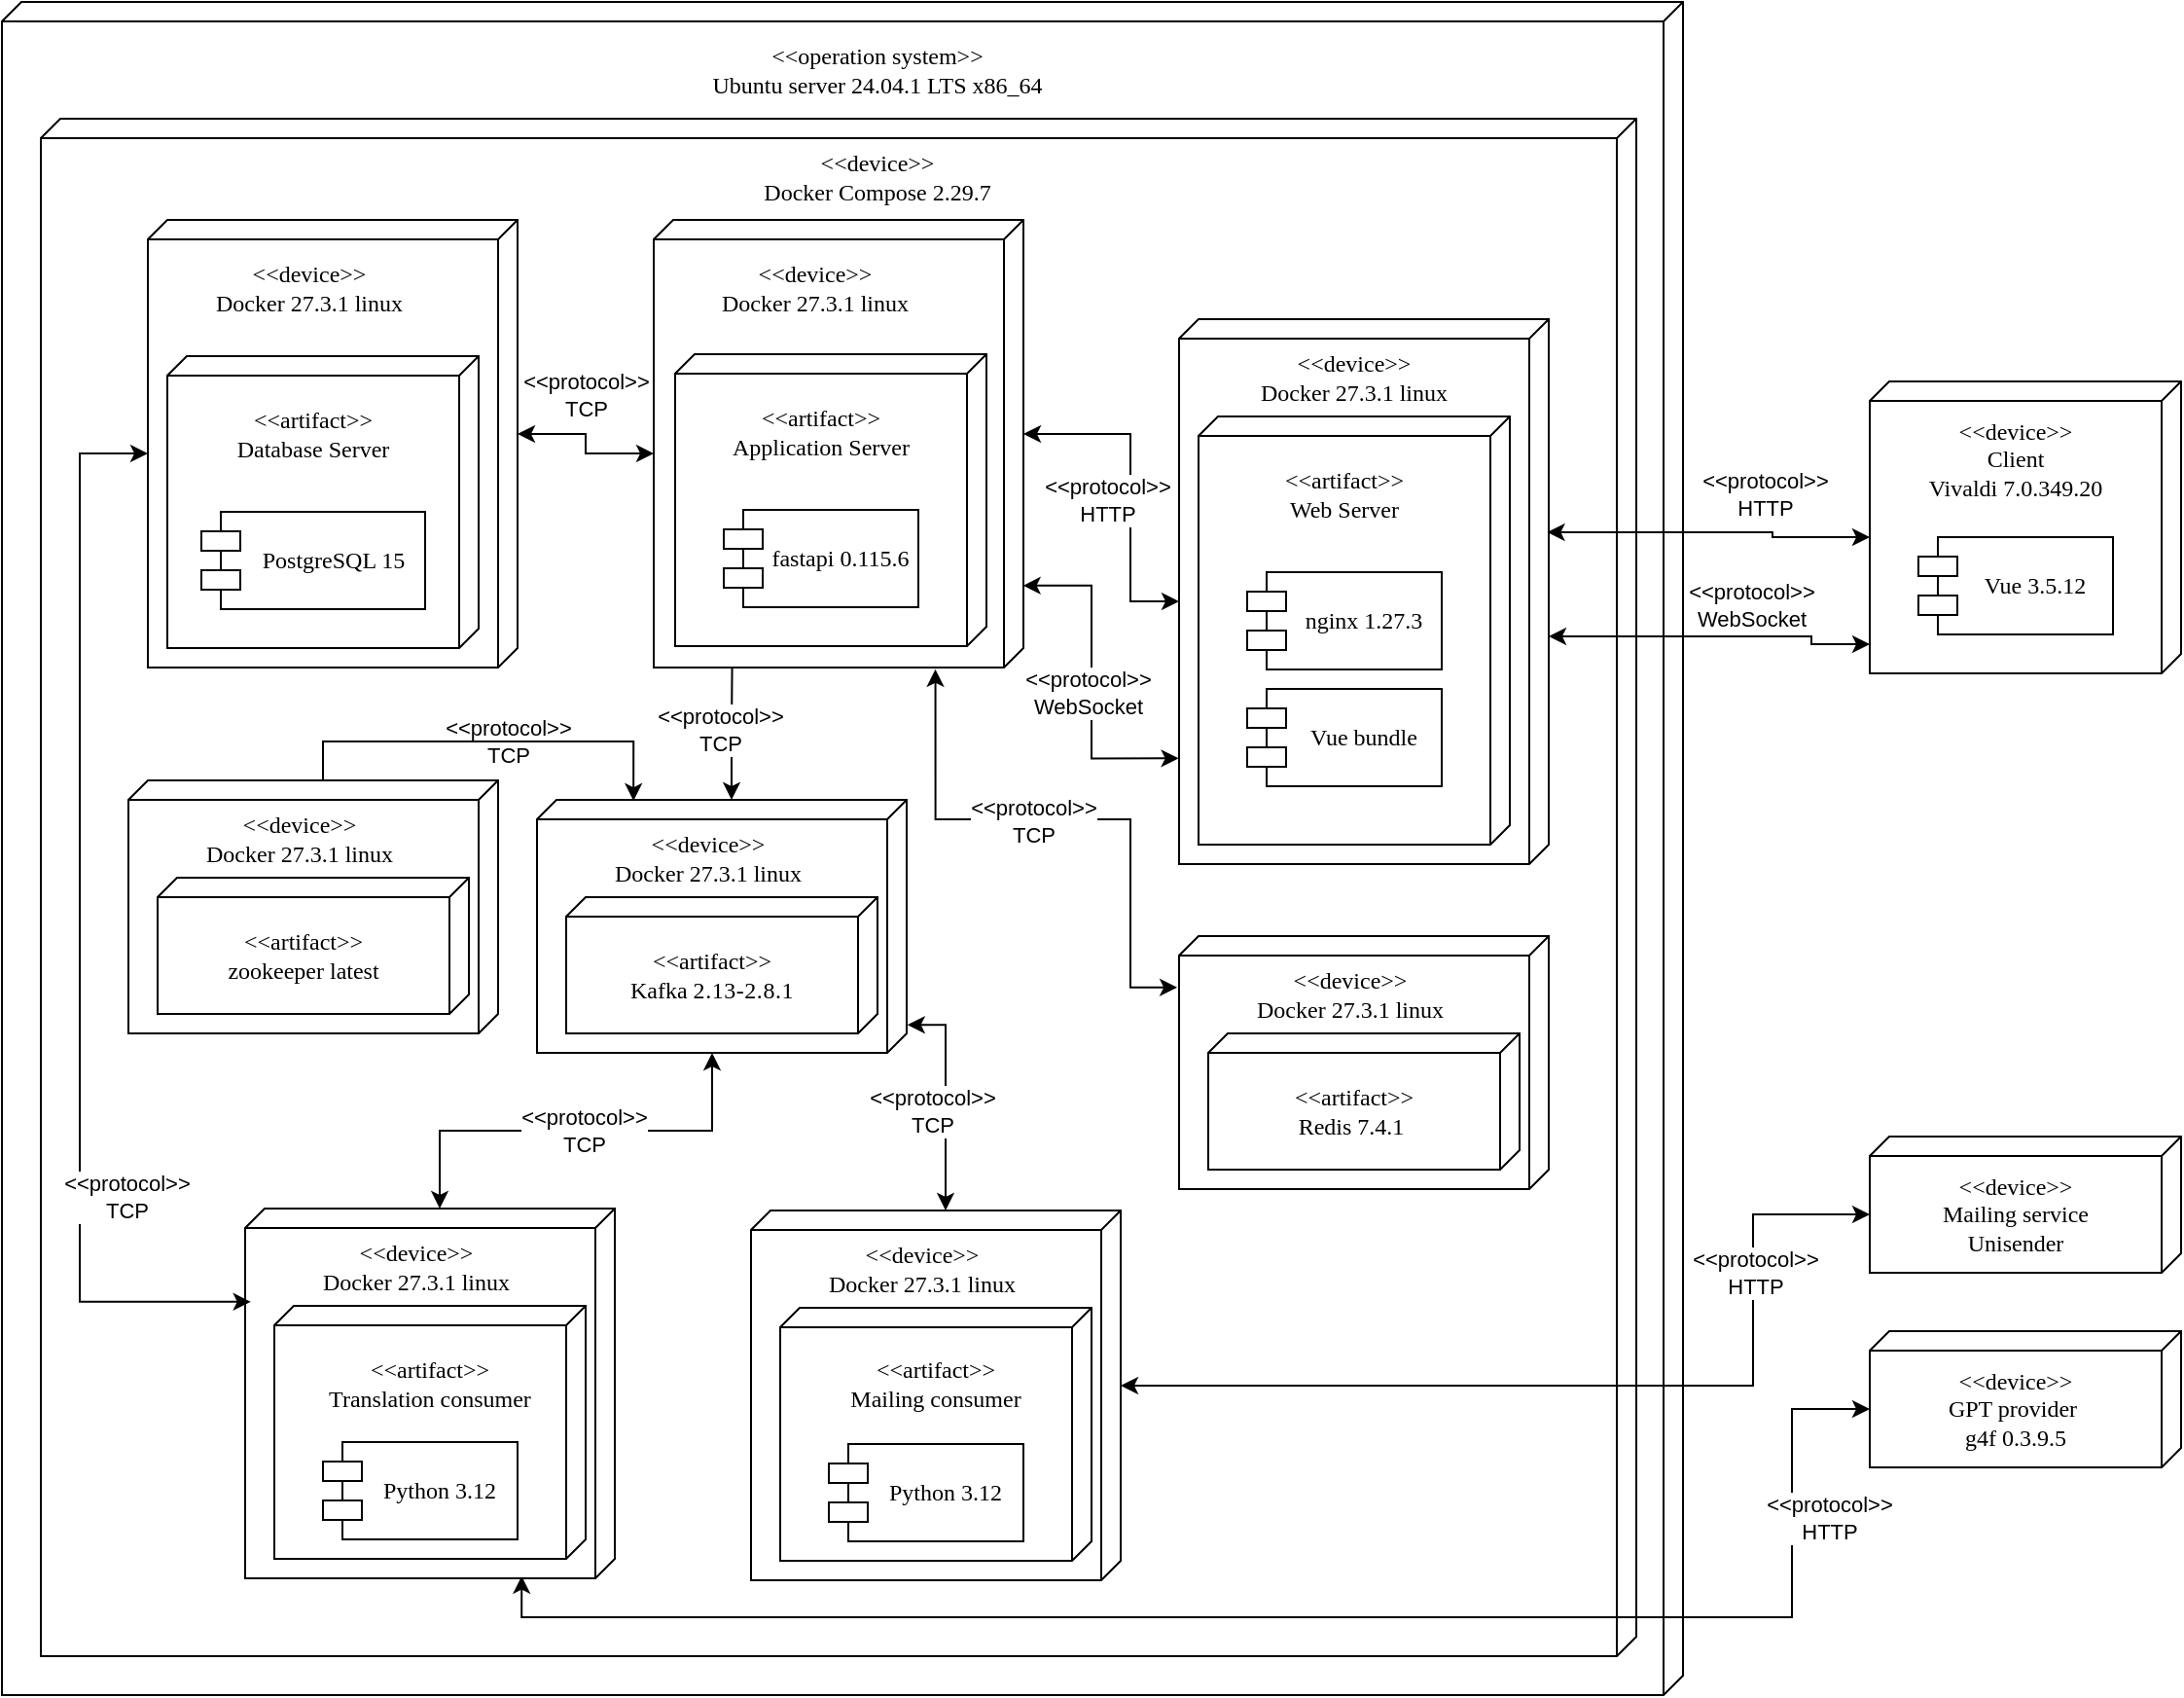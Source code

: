 <mxfile version="25.0.3">
  <diagram name="Page-1" id="ECUC66QCHJgBqxlixaPf">
    <mxGraphModel dx="2179" dy="841" grid="1" gridSize="10" guides="1" tooltips="1" connect="1" arrows="1" fold="1" page="1" pageScale="1" pageWidth="850" pageHeight="1100" math="0" shadow="0">
      <root>
        <mxCell id="0" />
        <mxCell id="1" parent="0" />
        <mxCell id="TpZDVDv9xe1A2jSQaFGP-43" value="" style="verticalAlign=top;align=left;spacingTop=8;spacingLeft=2;spacingRight=12;shape=cube;size=10;direction=south;fontStyle=4;html=1;whiteSpace=wrap;fontFamily=Times New Roman;" parent="1" vertex="1">
          <mxGeometry x="-60" y="360" width="864" height="870" as="geometry" />
        </mxCell>
        <mxCell id="VxAmGhYTxK7InE3hvXu2-1" value="" style="verticalAlign=top;align=left;spacingTop=8;spacingLeft=2;spacingRight=12;shape=cube;size=10;direction=south;fontStyle=4;html=1;whiteSpace=wrap;fontFamily=Times New Roman;" parent="1" vertex="1">
          <mxGeometry x="-40" y="420" width="820" height="790" as="geometry" />
        </mxCell>
        <mxCell id="FNfErf56BURAxAOAnGEf-10" value="" style="verticalAlign=top;align=left;spacingTop=8;spacingLeft=2;spacingRight=12;shape=cube;size=10;direction=south;fontStyle=4;html=1;whiteSpace=wrap;fontFamily=Times New Roman;" parent="1" vertex="1">
          <mxGeometry x="545" y="523" width="190" height="280" as="geometry" />
        </mxCell>
        <mxCell id="FNfErf56BURAxAOAnGEf-9" value="" style="verticalAlign=top;align=left;spacingTop=8;spacingLeft=2;spacingRight=12;shape=cube;size=10;direction=south;fontStyle=4;html=1;whiteSpace=wrap;fontFamily=Times New Roman;" parent="1" vertex="1">
          <mxGeometry x="275" y="472" width="190" height="230" as="geometry" />
        </mxCell>
        <mxCell id="FNfErf56BURAxAOAnGEf-6" value="" style="verticalAlign=top;align=left;spacingTop=8;spacingLeft=2;spacingRight=12;shape=cube;size=10;direction=south;fontStyle=4;html=1;whiteSpace=wrap;fontFamily=Times New Roman;" parent="1" vertex="1">
          <mxGeometry x="215" y="770" width="190" height="130" as="geometry" />
        </mxCell>
        <mxCell id="FNfErf56BURAxAOAnGEf-5" value="" style="verticalAlign=top;align=left;spacingTop=8;spacingLeft=2;spacingRight=12;shape=cube;size=10;direction=south;fontStyle=4;html=1;whiteSpace=wrap;fontFamily=Times New Roman;" parent="1" vertex="1">
          <mxGeometry x="15" y="472" width="190" height="230" as="geometry" />
        </mxCell>
        <mxCell id="TpZDVDv9xe1A2jSQaFGP-22" value="" style="verticalAlign=top;align=left;spacingTop=8;spacingLeft=2;spacingRight=12;shape=cube;size=10;direction=south;fontStyle=4;html=1;whiteSpace=wrap;fontFamily=Times New Roman;" parent="1" vertex="1">
          <mxGeometry x="900" y="555" width="160" height="150" as="geometry" />
        </mxCell>
        <mxCell id="TpZDVDv9xe1A2jSQaFGP-23" value="Vue 3.5.12" style="shape=module;align=left;spacingLeft=20;align=center;verticalAlign=top;whiteSpace=wrap;html=1;fontFamily=Times New Roman;spacingTop=11;" parent="1" vertex="1">
          <mxGeometry x="925" y="635" width="100" height="50" as="geometry" />
        </mxCell>
        <mxCell id="TpZDVDv9xe1A2jSQaFGP-24" value="&amp;lt;&amp;lt;device&amp;gt;&amp;gt;&lt;div&gt;Client Vivaldi&amp;nbsp;7.0.349.20&lt;/div&gt;" style="text;html=1;align=center;verticalAlign=middle;whiteSpace=wrap;rounded=0;fontFamily=Times New Roman;" parent="1" vertex="1">
          <mxGeometry x="915" y="575" width="120" height="40" as="geometry" />
        </mxCell>
        <mxCell id="TpZDVDv9xe1A2jSQaFGP-25" value="" style="verticalAlign=top;align=left;spacingTop=8;spacingLeft=2;spacingRight=12;shape=cube;size=10;direction=south;fontStyle=4;html=1;whiteSpace=wrap;fontFamily=Times New Roman;" parent="1" vertex="1">
          <mxGeometry x="25" y="542" width="160" height="150" as="geometry" />
        </mxCell>
        <mxCell id="TpZDVDv9xe1A2jSQaFGP-26" value="PostgreSQL 15" style="shape=module;align=left;spacingLeft=20;align=center;verticalAlign=top;whiteSpace=wrap;html=1;fontFamily=Times New Roman;spacingTop=11;" parent="1" vertex="1">
          <mxGeometry x="42.5" y="622" width="115" height="50" as="geometry" />
        </mxCell>
        <mxCell id="TpZDVDv9xe1A2jSQaFGP-27" value="&amp;lt;&amp;lt;artifact&amp;gt;&amp;gt;&lt;div&gt;Database Server&lt;/div&gt;" style="text;html=1;align=center;verticalAlign=middle;whiteSpace=wrap;rounded=0;fontFamily=Times New Roman;" parent="1" vertex="1">
          <mxGeometry x="40" y="562" width="120" height="40" as="geometry" />
        </mxCell>
        <mxCell id="TpZDVDv9xe1A2jSQaFGP-28" value="" style="verticalAlign=top;align=left;spacingTop=8;spacingLeft=2;spacingRight=12;shape=cube;size=10;direction=south;fontStyle=4;html=1;whiteSpace=wrap;fontFamily=Times New Roman;" parent="1" vertex="1">
          <mxGeometry x="555" y="573" width="160" height="220" as="geometry" />
        </mxCell>
        <mxCell id="TpZDVDv9xe1A2jSQaFGP-29" value="nginx 1.27.3" style="shape=module;align=left;spacingLeft=20;align=center;verticalAlign=top;whiteSpace=wrap;html=1;fontFamily=Times New Roman;spacingTop=11;" parent="1" vertex="1">
          <mxGeometry x="580" y="653" width="100" height="50" as="geometry" />
        </mxCell>
        <mxCell id="TpZDVDv9xe1A2jSQaFGP-30" value="&amp;lt;&amp;lt;artifact&amp;gt;&amp;gt;&lt;div&gt;Web Server&lt;/div&gt;" style="text;html=1;align=center;verticalAlign=middle;whiteSpace=wrap;rounded=0;fontFamily=Times New Roman;" parent="1" vertex="1">
          <mxGeometry x="570" y="593" width="120" height="40" as="geometry" />
        </mxCell>
        <mxCell id="TpZDVDv9xe1A2jSQaFGP-34" value="" style="verticalAlign=top;align=left;spacingTop=8;spacingLeft=2;spacingRight=12;shape=cube;size=10;direction=south;fontStyle=4;html=1;whiteSpace=wrap;fontFamily=Times New Roman;" parent="1" vertex="1">
          <mxGeometry x="286" y="541" width="160" height="150" as="geometry" />
        </mxCell>
        <mxCell id="TpZDVDv9xe1A2jSQaFGP-35" value="fastapi 0.115.6" style="shape=module;align=left;spacingLeft=20;align=center;verticalAlign=top;whiteSpace=wrap;html=1;fontFamily=Times New Roman;spacingTop=11;" parent="1" vertex="1">
          <mxGeometry x="311" y="621" width="100" height="50" as="geometry" />
        </mxCell>
        <mxCell id="TpZDVDv9xe1A2jSQaFGP-36" value="&amp;lt;&amp;lt;artifact&amp;gt;&amp;gt;&lt;div&gt;Application Server&lt;/div&gt;" style="text;html=1;align=center;verticalAlign=middle;whiteSpace=wrap;rounded=0;fontFamily=Times New Roman;" parent="1" vertex="1">
          <mxGeometry x="301" y="561" width="120" height="40" as="geometry" />
        </mxCell>
        <mxCell id="TpZDVDv9xe1A2jSQaFGP-40" value="" style="verticalAlign=top;align=left;spacingTop=8;spacingLeft=2;spacingRight=12;shape=cube;size=10;direction=south;fontStyle=4;html=1;whiteSpace=wrap;fontFamily=Times New Roman;" parent="1" vertex="1">
          <mxGeometry x="900" y="1043" width="160" height="70" as="geometry" />
        </mxCell>
        <mxCell id="TpZDVDv9xe1A2jSQaFGP-42" value="&amp;lt;&amp;lt;device&amp;gt;&amp;gt;&lt;div&gt;GPT provider&amp;nbsp;&lt;/div&gt;&lt;div&gt;g4f 0.3.9.5&lt;/div&gt;" style="text;html=1;align=center;verticalAlign=middle;whiteSpace=wrap;rounded=0;fontFamily=Times New Roman;" parent="1" vertex="1">
          <mxGeometry x="915" y="1063" width="120" height="40" as="geometry" />
        </mxCell>
        <mxCell id="TpZDVDv9xe1A2jSQaFGP-44" value="&amp;lt;&amp;lt;device&amp;gt;&amp;gt;&lt;div&gt;Docker 27.3.1&lt;span style=&quot;background-color: initial;&quot;&gt;&amp;nbsp;&lt;/span&gt;&lt;span style=&quot;background-color: initial;&quot;&gt;linux&lt;/span&gt;&lt;/div&gt;" style="text;html=1;align=center;verticalAlign=middle;whiteSpace=wrap;rounded=0;fontFamily=Times New Roman;" parent="1" vertex="1">
          <mxGeometry x="37.5" y="487" width="120" height="40" as="geometry" />
        </mxCell>
        <mxCell id="TpZDVDv9xe1A2jSQaFGP-46" value="" style="verticalAlign=top;align=left;spacingTop=8;spacingLeft=2;spacingRight=12;shape=cube;size=10;direction=south;fontStyle=4;html=1;whiteSpace=wrap;fontFamily=Times New Roman;" parent="1" vertex="1">
          <mxGeometry x="230" y="820" width="160" height="70" as="geometry" />
        </mxCell>
        <mxCell id="TpZDVDv9xe1A2jSQaFGP-45" value="&lt;font style=&quot;font-size: 12px;&quot; face=&quot;Times New Roman&quot;&gt;&amp;lt;&amp;lt;artifact&amp;gt;&amp;gt;&lt;/font&gt;&lt;div&gt;&lt;font style=&quot;font-size: 12px;&quot; face=&quot;TATKIw89jByi1dCgMb_N&quot;&gt;Kafka&amp;nbsp;&lt;span style=&quot;letter-spacing: 0.273px; text-align: start; white-space-collapse: break-spaces;&quot;&gt;2.13-2.8.1&lt;/span&gt;&lt;/font&gt;&lt;/div&gt;" style="text;html=1;align=center;verticalAlign=middle;whiteSpace=wrap;rounded=0;fontFamily=Times New Roman;" parent="1" vertex="1">
          <mxGeometry x="245" y="840" width="120" height="40" as="geometry" />
        </mxCell>
        <mxCell id="TpZDVDv9xe1A2jSQaFGP-50" style="edgeStyle=orthogonalEdgeStyle;rounded=0;orthogonalLoop=1;jettySize=auto;html=1;exitX=0;exitY=0;exitDx=145;exitDy=190;exitPerimeter=0;entryX=0;entryY=0;entryDx=110;entryDy=0;entryPerimeter=0;startArrow=classic;startFill=1;" parent="1" source="FNfErf56BURAxAOAnGEf-10" target="FNfErf56BURAxAOAnGEf-9" edge="1">
          <mxGeometry relative="1" as="geometry">
            <Array as="points">
              <mxPoint x="520" y="668" />
              <mxPoint x="520" y="582" />
            </Array>
          </mxGeometry>
        </mxCell>
        <mxCell id="FNfErf56BURAxAOAnGEf-16" value="&lt;div style=&quot;forced-color-adjust: none; color: rgb(0, 0, 0); font-family: Helvetica; font-size: 11px; font-style: normal; font-variant-ligatures: normal; font-variant-caps: normal; font-weight: 400; letter-spacing: normal; orphans: 2; text-align: center; text-indent: 0px; text-transform: none; widows: 2; word-spacing: 0px; -webkit-text-stroke-width: 0px; white-space: nowrap; text-decoration-thickness: initial; text-decoration-style: initial; text-decoration-color: initial;&quot;&gt;&amp;lt;&amp;lt;protocol&amp;gt;&amp;gt;&lt;/div&gt;HTTP" style="edgeLabel;html=1;align=center;verticalAlign=middle;resizable=0;points=[];" parent="TpZDVDv9xe1A2jSQaFGP-50" vertex="1" connectable="0">
          <mxGeometry x="-0.356" y="2" relative="1" as="geometry">
            <mxPoint x="-10" y="-24" as="offset" />
          </mxGeometry>
        </mxCell>
        <mxCell id="TpZDVDv9xe1A2jSQaFGP-53" style="edgeStyle=orthogonalEdgeStyle;rounded=0;orthogonalLoop=1;jettySize=auto;html=1;exitX=0;exitY=0;exitDx=110;exitDy=0;exitPerimeter=0;entryX=0;entryY=0;entryDx=120;entryDy=190;entryPerimeter=0;startArrow=classic;startFill=1;" parent="1" source="FNfErf56BURAxAOAnGEf-5" target="FNfErf56BURAxAOAnGEf-9" edge="1">
          <mxGeometry relative="1" as="geometry">
            <mxPoint x="250" y="670" as="sourcePoint" />
            <mxPoint x="340" y="680" as="targetPoint" />
          </mxGeometry>
        </mxCell>
        <mxCell id="FNfErf56BURAxAOAnGEf-13" value="&lt;div style=&quot;forced-color-adjust: none; color: rgb(0, 0, 0); font-family: Helvetica; font-size: 11px; font-style: normal; font-variant-ligatures: normal; font-variant-caps: normal; font-weight: 400; letter-spacing: normal; orphans: 2; text-align: center; text-indent: 0px; text-transform: none; widows: 2; word-spacing: 0px; -webkit-text-stroke-width: 0px; white-space: nowrap; text-decoration-thickness: initial; text-decoration-style: initial; text-decoration-color: initial;&quot;&gt;&amp;lt;&amp;lt;protocol&amp;gt;&amp;gt;&lt;/div&gt;&lt;span style=&quot;color: rgb(0, 0, 0); font-family: Helvetica; font-size: 11px; font-style: normal; font-variant-ligatures: normal; font-variant-caps: normal; font-weight: 400; letter-spacing: normal; orphans: 2; text-align: center; text-indent: 0px; text-transform: none; widows: 2; word-spacing: 0px; -webkit-text-stroke-width: 0px; white-space: nowrap; background-color: rgb(255, 255, 255); text-decoration-thickness: initial; text-decoration-style: initial; text-decoration-color: initial; display: inline !important; float: none;&quot;&gt;TCP&lt;/span&gt;" style="edgeLabel;html=1;align=center;verticalAlign=middle;resizable=0;points=[];" parent="TpZDVDv9xe1A2jSQaFGP-53" vertex="1" connectable="0">
          <mxGeometry x="-0.431" y="-1" relative="1" as="geometry">
            <mxPoint x="12" y="-21" as="offset" />
          </mxGeometry>
        </mxCell>
        <mxCell id="TpZDVDv9xe1A2jSQaFGP-54" style="edgeStyle=orthogonalEdgeStyle;rounded=0;orthogonalLoop=1;jettySize=auto;html=1;exitX=0;exitY=0;exitDx=0;exitDy=90;exitPerimeter=0;entryX=0.999;entryY=0.788;entryDx=0;entryDy=0;entryPerimeter=0;startArrow=classic;startFill=1;endArrow=none;endFill=0;" parent="1" source="FNfErf56BURAxAOAnGEf-6" target="FNfErf56BURAxAOAnGEf-9" edge="1">
          <mxGeometry relative="1" as="geometry">
            <mxPoint x="250" y="697" as="sourcePoint" />
            <mxPoint x="340" y="850" as="targetPoint" />
          </mxGeometry>
        </mxCell>
        <mxCell id="FNfErf56BURAxAOAnGEf-15" value="&lt;div&gt;&amp;lt;&amp;lt;protocol&amp;gt;&amp;gt;&lt;/div&gt;TCP" style="edgeLabel;html=1;align=center;verticalAlign=middle;resizable=0;points=[];" parent="TpZDVDv9xe1A2jSQaFGP-54" vertex="1" connectable="0">
          <mxGeometry x="-0.271" relative="1" as="geometry">
            <mxPoint x="-6" y="-11" as="offset" />
          </mxGeometry>
        </mxCell>
        <mxCell id="WDWPhVJrd4Aga95LFjPw-6" value="&lt;div&gt;&amp;lt;&amp;lt;protocol&amp;gt;&amp;gt;&lt;/div&gt;TCP" style="edgeLabel;html=1;align=center;verticalAlign=middle;resizable=0;points=[];" parent="TpZDVDv9xe1A2jSQaFGP-54" vertex="1" connectable="0">
          <mxGeometry x="-0.271" relative="1" as="geometry">
            <mxPoint x="-115" y="-5" as="offset" />
          </mxGeometry>
        </mxCell>
        <mxCell id="TpZDVDv9xe1A2jSQaFGP-55" style="edgeStyle=orthogonalEdgeStyle;rounded=0;orthogonalLoop=1;jettySize=auto;html=1;entryX=0;entryY=0;entryDx=80;entryDy=160;entryPerimeter=0;startArrow=classic;startFill=1;exitX=0.391;exitY=0.004;exitDx=0;exitDy=0;exitPerimeter=0;" parent="1" target="TpZDVDv9xe1A2jSQaFGP-22" edge="1" source="FNfErf56BURAxAOAnGEf-10">
          <mxGeometry relative="1" as="geometry">
            <mxPoint x="804" y="531" as="sourcePoint" />
            <mxPoint x="550" y="500" as="targetPoint" />
            <Array as="points">
              <mxPoint x="850" y="633" />
              <mxPoint x="850" y="635" />
            </Array>
          </mxGeometry>
        </mxCell>
        <mxCell id="FNfErf56BURAxAOAnGEf-17" value="&lt;div&gt;&amp;lt;&amp;lt;protocol&amp;gt;&amp;gt;&lt;/div&gt;HTTP" style="edgeLabel;html=1;align=center;verticalAlign=middle;resizable=0;points=[];" parent="TpZDVDv9xe1A2jSQaFGP-55" vertex="1" connectable="0">
          <mxGeometry x="-0.363" relative="1" as="geometry">
            <mxPoint x="58" y="-20" as="offset" />
          </mxGeometry>
        </mxCell>
        <mxCell id="TpZDVDv9xe1A2jSQaFGP-56" style="edgeStyle=orthogonalEdgeStyle;rounded=0;orthogonalLoop=1;jettySize=auto;html=1;entryX=0;entryY=0;entryDx=40;entryDy=160;entryPerimeter=0;startArrow=classic;startFill=1;exitX=0.994;exitY=0.252;exitDx=0;exitDy=0;exitPerimeter=0;" parent="1" source="H7oTdZF6Ppm3hJ-fpBE6-1" target="TpZDVDv9xe1A2jSQaFGP-40" edge="1">
          <mxGeometry relative="1" as="geometry">
            <mxPoint x="804.864" y="1083.64" as="sourcePoint" />
            <mxPoint x="860" y="965" as="targetPoint" />
            <Array as="points">
              <mxPoint x="207" y="1190" />
              <mxPoint x="860" y="1190" />
              <mxPoint x="860" y="1083" />
            </Array>
          </mxGeometry>
        </mxCell>
        <mxCell id="FNfErf56BURAxAOAnGEf-18" value="&lt;div&gt;&amp;lt;&amp;lt;protocol&amp;gt;&amp;gt;&lt;/div&gt;HTTP" style="edgeLabel;html=1;align=center;verticalAlign=middle;resizable=0;points=[];" parent="TpZDVDv9xe1A2jSQaFGP-56" vertex="1" connectable="0">
          <mxGeometry x="-0.327" relative="1" as="geometry">
            <mxPoint x="416" y="-51" as="offset" />
          </mxGeometry>
        </mxCell>
        <mxCell id="FNfErf56BURAxAOAnGEf-1" value="" style="verticalAlign=top;align=left;spacingTop=8;spacingLeft=2;spacingRight=12;shape=cube;size=10;direction=south;fontStyle=4;html=1;whiteSpace=wrap;fontFamily=Times New Roman;" parent="1" vertex="1">
          <mxGeometry x="900" y="943" width="160" height="70" as="geometry" />
        </mxCell>
        <mxCell id="FNfErf56BURAxAOAnGEf-2" value="&amp;lt;&amp;lt;device&amp;gt;&amp;gt;&lt;div&gt;Mailing service&lt;/div&gt;&lt;div&gt;Unisender&lt;/div&gt;" style="text;html=1;align=center;verticalAlign=middle;whiteSpace=wrap;rounded=0;fontFamily=Times New Roman;" parent="1" vertex="1">
          <mxGeometry x="915" y="963" width="120" height="40" as="geometry" />
        </mxCell>
        <mxCell id="FNfErf56BURAxAOAnGEf-3" style="edgeStyle=orthogonalEdgeStyle;rounded=0;orthogonalLoop=1;jettySize=auto;html=1;exitX=0;exitY=0;exitDx=90;exitDy=0;exitPerimeter=0;entryX=0;entryY=0;entryDx=40;entryDy=160;entryPerimeter=0;startArrow=classic;startFill=1;" parent="1" source="H7oTdZF6Ppm3hJ-fpBE6-6" target="FNfErf56BURAxAOAnGEf-1" edge="1">
          <mxGeometry relative="1" as="geometry">
            <mxPoint x="804.0" y="983.29" as="sourcePoint" />
            <mxPoint x="860" y="880" as="targetPoint" />
            <Array as="points">
              <mxPoint x="840" y="1071" />
              <mxPoint x="840" y="983" />
            </Array>
          </mxGeometry>
        </mxCell>
        <mxCell id="FNfErf56BURAxAOAnGEf-19" value="&lt;div style=&quot;forced-color-adjust: none; color: rgb(0, 0, 0); font-family: Helvetica; font-size: 11px; font-style: normal; font-variant-ligatures: normal; font-variant-caps: normal; font-weight: 400; letter-spacing: normal; orphans: 2; text-align: center; text-indent: 0px; text-transform: none; widows: 2; word-spacing: 0px; -webkit-text-stroke-width: 0px; white-space: nowrap; text-decoration-thickness: initial; text-decoration-style: initial; text-decoration-color: initial;&quot;&gt;&amp;lt;&amp;lt;protocol&amp;gt;&amp;gt;&lt;/div&gt;HTTP" style="edgeLabel;html=1;align=center;verticalAlign=middle;resizable=0;points=[];" parent="FNfErf56BURAxAOAnGEf-3" vertex="1" connectable="0">
          <mxGeometry x="-0.373" relative="1" as="geometry">
            <mxPoint x="177" y="-58" as="offset" />
          </mxGeometry>
        </mxCell>
        <mxCell id="FNfErf56BURAxAOAnGEf-4" value="Vue bundle" style="shape=module;align=left;spacingLeft=20;align=center;verticalAlign=top;whiteSpace=wrap;html=1;fontFamily=Times New Roman;spacingTop=11;" parent="1" vertex="1">
          <mxGeometry x="580" y="713" width="100" height="50" as="geometry" />
        </mxCell>
        <mxCell id="FNfErf56BURAxAOAnGEf-7" value="&amp;lt;&amp;lt;device&amp;gt;&amp;gt;&lt;div&gt;Docker 27.3.1&lt;span style=&quot;background-color: initial;&quot;&gt;&amp;nbsp;&lt;/span&gt;&lt;span style=&quot;background-color: initial;&quot;&gt;linux&lt;/span&gt;&lt;/div&gt;" style="text;html=1;align=center;verticalAlign=middle;whiteSpace=wrap;rounded=0;fontFamily=Times New Roman;" parent="1" vertex="1">
          <mxGeometry x="242.5" y="780" width="120" height="40" as="geometry" />
        </mxCell>
        <mxCell id="FNfErf56BURAxAOAnGEf-8" value="&amp;lt;&amp;lt;device&amp;gt;&amp;gt;&lt;div&gt;Docker 27.3.1 linux&lt;/div&gt;" style="text;html=1;align=center;verticalAlign=middle;whiteSpace=wrap;rounded=0;fontFamily=Times New Roman;" parent="1" vertex="1">
          <mxGeometry x="297.5" y="487" width="120" height="40" as="geometry" />
        </mxCell>
        <mxCell id="FNfErf56BURAxAOAnGEf-11" value="&amp;lt;&amp;lt;device&amp;gt;&amp;gt;&lt;div&gt;Docker 27.3.1&lt;span style=&quot;background-color: initial;&quot;&gt;&amp;nbsp;&lt;/span&gt;&lt;span style=&quot;background-color: initial;&quot;&gt;linux&lt;/span&gt;&lt;/div&gt;" style="text;html=1;align=center;verticalAlign=middle;whiteSpace=wrap;rounded=0;fontFamily=Times New Roman;" parent="1" vertex="1">
          <mxGeometry x="575" y="533" width="120" height="40" as="geometry" />
        </mxCell>
        <mxCell id="FNfErf56BURAxAOAnGEf-12" value="&lt;div&gt;&lt;span style=&quot;background-color: initial;&quot;&gt;&amp;lt;&amp;lt;operation system&amp;gt;&amp;gt;&lt;/span&gt;&lt;/div&gt;&lt;div&gt;Ubuntu server 24.04.1 LTS x86_64&lt;/div&gt;" style="text;html=1;align=center;verticalAlign=middle;whiteSpace=wrap;rounded=0;fontFamily=Times New Roman;" parent="1" vertex="1">
          <mxGeometry x="270" y="375" width="240" height="40" as="geometry" />
        </mxCell>
        <mxCell id="H7oTdZF6Ppm3hJ-fpBE6-1" value="" style="verticalAlign=top;align=left;spacingTop=8;spacingLeft=2;spacingRight=12;shape=cube;size=10;direction=south;fontStyle=4;html=1;whiteSpace=wrap;fontFamily=Times New Roman;" parent="1" vertex="1">
          <mxGeometry x="65" y="980" width="190" height="190" as="geometry" />
        </mxCell>
        <mxCell id="H7oTdZF6Ppm3hJ-fpBE6-2" value="&amp;lt;&amp;lt;device&amp;gt;&amp;gt;&lt;div&gt;Docker 27.3.1&lt;span style=&quot;background-color: initial;&quot;&gt;&amp;nbsp;&lt;/span&gt;&lt;span style=&quot;background-color: initial;&quot;&gt;linux&lt;/span&gt;&lt;/div&gt;" style="text;html=1;align=center;verticalAlign=middle;whiteSpace=wrap;rounded=0;fontFamily=Times New Roman;" parent="1" vertex="1">
          <mxGeometry x="92.5" y="990" width="120" height="40" as="geometry" />
        </mxCell>
        <mxCell id="H7oTdZF6Ppm3hJ-fpBE6-4" value="" style="verticalAlign=top;align=left;spacingTop=8;spacingLeft=2;spacingRight=12;shape=cube;size=10;direction=south;fontStyle=4;html=1;whiteSpace=wrap;fontFamily=Times New Roman;" parent="1" vertex="1">
          <mxGeometry x="80" y="1030" width="160" height="130" as="geometry" />
        </mxCell>
        <mxCell id="H7oTdZF6Ppm3hJ-fpBE6-5" value="Python 3.12" style="shape=module;align=left;spacingLeft=20;align=center;verticalAlign=top;whiteSpace=wrap;html=1;fontFamily=Times New Roman;spacingTop=11;" parent="1" vertex="1">
          <mxGeometry x="105" y="1100" width="100" height="50" as="geometry" />
        </mxCell>
        <mxCell id="H7oTdZF6Ppm3hJ-fpBE6-6" value="" style="verticalAlign=top;align=left;spacingTop=8;spacingLeft=2;spacingRight=12;shape=cube;size=10;direction=south;fontStyle=4;html=1;whiteSpace=wrap;fontFamily=Times New Roman;" parent="1" vertex="1">
          <mxGeometry x="325" y="981" width="190" height="190" as="geometry" />
        </mxCell>
        <mxCell id="H7oTdZF6Ppm3hJ-fpBE6-7" value="&amp;lt;&amp;lt;device&amp;gt;&amp;gt;&lt;div&gt;Docker 27.3.1&lt;span style=&quot;background-color: initial;&quot;&gt;&amp;nbsp;&lt;/span&gt;&lt;span style=&quot;background-color: initial;&quot;&gt;linux&lt;/span&gt;&lt;/div&gt;" style="text;html=1;align=center;verticalAlign=middle;whiteSpace=wrap;rounded=0;fontFamily=Times New Roman;" parent="1" vertex="1">
          <mxGeometry x="352.5" y="991" width="120" height="40" as="geometry" />
        </mxCell>
        <mxCell id="H7oTdZF6Ppm3hJ-fpBE6-9" value="" style="verticalAlign=top;align=left;spacingTop=8;spacingLeft=2;spacingRight=12;shape=cube;size=10;direction=south;fontStyle=4;html=1;whiteSpace=wrap;fontFamily=Times New Roman;" parent="1" vertex="1">
          <mxGeometry x="340" y="1031" width="160" height="130" as="geometry" />
        </mxCell>
        <mxCell id="H7oTdZF6Ppm3hJ-fpBE6-8" value="&lt;font style=&quot;font-size: 12px;&quot; face=&quot;Times New Roman&quot;&gt;&amp;lt;&amp;lt;&lt;/font&gt;artifact&lt;font style=&quot;font-size: 12px;&quot; face=&quot;Times New Roman&quot;&gt;&amp;gt;&amp;gt;&lt;/font&gt;&lt;div&gt;&lt;font face=&quot;TATKIw89jByi1dCgMb_N&quot;&gt;Mailing consumer&lt;/font&gt;&lt;/div&gt;" style="text;html=1;align=center;verticalAlign=middle;whiteSpace=wrap;rounded=0;fontFamily=Times New Roman;" parent="1" vertex="1">
          <mxGeometry x="360" y="1050" width="120" height="40" as="geometry" />
        </mxCell>
        <mxCell id="H7oTdZF6Ppm3hJ-fpBE6-10" value="Python 3.12" style="shape=module;align=left;spacingLeft=20;align=center;verticalAlign=top;whiteSpace=wrap;html=1;fontFamily=Times New Roman;spacingTop=11;" parent="1" vertex="1">
          <mxGeometry x="365" y="1101" width="100" height="50" as="geometry" />
        </mxCell>
        <mxCell id="H7oTdZF6Ppm3hJ-fpBE6-11" style="edgeStyle=orthogonalEdgeStyle;rounded=0;orthogonalLoop=1;jettySize=auto;html=1;exitX=0;exitY=0;exitDx=130;exitDy=100;exitPerimeter=0;entryX=0;entryY=0;entryDx=0;entryDy=90;entryPerimeter=0;startArrow=classic;startFill=1;" parent="1" source="FNfErf56BURAxAOAnGEf-6" target="H7oTdZF6Ppm3hJ-fpBE6-1" edge="1">
          <mxGeometry relative="1" as="geometry">
            <mxPoint x="265" y="780" as="sourcePoint" />
            <mxPoint x="405" y="712" as="targetPoint" />
          </mxGeometry>
        </mxCell>
        <mxCell id="H7oTdZF6Ppm3hJ-fpBE6-12" value="&lt;div&gt;&amp;lt;&amp;lt;protocol&amp;gt;&amp;gt;&lt;/div&gt;TCP" style="edgeLabel;html=1;align=center;verticalAlign=middle;resizable=0;points=[];" parent="H7oTdZF6Ppm3hJ-fpBE6-11" vertex="1" connectable="0">
          <mxGeometry x="-0.271" relative="1" as="geometry">
            <mxPoint x="-26" as="offset" />
          </mxGeometry>
        </mxCell>
        <mxCell id="H7oTdZF6Ppm3hJ-fpBE6-13" style="edgeStyle=orthogonalEdgeStyle;rounded=0;orthogonalLoop=1;jettySize=auto;html=1;exitX=0.889;exitY=-0.002;exitDx=0;exitDy=0;exitPerimeter=0;entryX=0;entryY=0;entryDx=0;entryDy=90;entryPerimeter=0;startArrow=classic;startFill=1;" parent="1" source="FNfErf56BURAxAOAnGEf-6" target="H7oTdZF6Ppm3hJ-fpBE6-6" edge="1">
          <mxGeometry relative="1" as="geometry">
            <mxPoint x="335" y="840" as="sourcePoint" />
            <mxPoint x="345" y="880" as="targetPoint" />
          </mxGeometry>
        </mxCell>
        <mxCell id="H7oTdZF6Ppm3hJ-fpBE6-14" value="&lt;div&gt;&amp;lt;&amp;lt;protocol&amp;gt;&amp;gt;&lt;/div&gt;TCP" style="edgeLabel;html=1;align=center;verticalAlign=middle;resizable=0;points=[];" parent="H7oTdZF6Ppm3hJ-fpBE6-13" vertex="1" connectable="0">
          <mxGeometry x="-0.271" relative="1" as="geometry">
            <mxPoint x="-7" y="22" as="offset" />
          </mxGeometry>
        </mxCell>
        <mxCell id="H7oTdZF6Ppm3hJ-fpBE6-17" style="edgeStyle=orthogonalEdgeStyle;rounded=0;orthogonalLoop=1;jettySize=auto;html=1;exitX=0;exitY=0;exitDx=120.0;exitDy=190;exitPerimeter=0;entryX=0.252;entryY=0.985;entryDx=0;entryDy=0;entryPerimeter=0;startArrow=classic;startFill=1;" parent="1" source="FNfErf56BURAxAOAnGEf-5" target="H7oTdZF6Ppm3hJ-fpBE6-1" edge="1">
          <mxGeometry relative="1" as="geometry">
            <mxPoint x="76" y="663" as="sourcePoint" />
            <mxPoint x="75" y="990" as="targetPoint" />
            <Array as="points">
              <mxPoint x="-20" y="592" />
              <mxPoint x="-20" y="1028" />
            </Array>
          </mxGeometry>
        </mxCell>
        <mxCell id="H7oTdZF6Ppm3hJ-fpBE6-18" value="&lt;div&gt;&amp;lt;&amp;lt;protocol&amp;gt;&amp;gt;&lt;/div&gt;TCP" style="edgeLabel;html=1;align=center;verticalAlign=middle;resizable=0;points=[];" parent="H7oTdZF6Ppm3hJ-fpBE6-17" vertex="1" connectable="0">
          <mxGeometry x="-0.271" relative="1" as="geometry">
            <mxPoint x="24" y="213" as="offset" />
          </mxGeometry>
        </mxCell>
        <mxCell id="Rch20zBq7sG87oKk39PZ-1" style="edgeStyle=orthogonalEdgeStyle;rounded=0;orthogonalLoop=1;jettySize=auto;html=1;entryX=0.9;entryY=1;entryDx=0;entryDy=0;entryPerimeter=0;startArrow=classic;startFill=1;exitX=0.582;exitY=0;exitDx=0;exitDy=0;exitPerimeter=0;" parent="1" source="FNfErf56BURAxAOAnGEf-10" target="TpZDVDv9xe1A2jSQaFGP-22" edge="1">
          <mxGeometry relative="1" as="geometry">
            <mxPoint x="800" y="588" as="sourcePoint" />
            <mxPoint x="850" y="585" as="targetPoint" />
            <Array as="points">
              <mxPoint x="870" y="686" />
              <mxPoint x="870" y="690" />
            </Array>
          </mxGeometry>
        </mxCell>
        <mxCell id="Rch20zBq7sG87oKk39PZ-2" value="&lt;div&gt;&amp;lt;&amp;lt;protocol&amp;gt;&amp;gt;&lt;/div&gt;WebSocket" style="edgeLabel;html=1;align=center;verticalAlign=middle;resizable=0;points=[];" parent="Rch20zBq7sG87oKk39PZ-1" vertex="1" connectable="0">
          <mxGeometry x="-0.363" relative="1" as="geometry">
            <mxPoint x="50" y="-16" as="offset" />
          </mxGeometry>
        </mxCell>
        <mxCell id="pe9ALDB09nC07uZUBtqW-1" value="" style="verticalAlign=top;align=left;spacingTop=8;spacingLeft=2;spacingRight=12;shape=cube;size=10;direction=south;fontStyle=4;html=1;whiteSpace=wrap;fontFamily=Times New Roman;" parent="1" vertex="1">
          <mxGeometry x="545" y="840" width="190" height="130" as="geometry" />
        </mxCell>
        <mxCell id="pe9ALDB09nC07uZUBtqW-2" value="&amp;lt;&amp;lt;device&amp;gt;&amp;gt;&lt;div&gt;Docker 27.3.1&lt;span style=&quot;background-color: initial;&quot;&gt;&amp;nbsp;&lt;/span&gt;&lt;span style=&quot;background-color: initial;&quot;&gt;linux&lt;/span&gt;&lt;/div&gt;" style="text;html=1;align=center;verticalAlign=middle;whiteSpace=wrap;rounded=0;fontFamily=Times New Roman;" parent="1" vertex="1">
          <mxGeometry x="572.5" y="850" width="120" height="40" as="geometry" />
        </mxCell>
        <mxCell id="pe9ALDB09nC07uZUBtqW-4" value="" style="verticalAlign=top;align=left;spacingTop=8;spacingLeft=2;spacingRight=12;shape=cube;size=10;direction=south;fontStyle=4;html=1;whiteSpace=wrap;fontFamily=Times New Roman;" parent="1" vertex="1">
          <mxGeometry x="560" y="890" width="160" height="70" as="geometry" />
        </mxCell>
        <mxCell id="pe9ALDB09nC07uZUBtqW-3" value="&lt;font style=&quot;font-size: 12px;&quot; face=&quot;Times New Roman&quot;&gt;&amp;lt;&amp;lt;&lt;/font&gt;artifact&lt;font style=&quot;font-size: 12px;&quot; face=&quot;Times New Roman&quot;&gt;&amp;gt;&amp;gt;&lt;/font&gt;&lt;div&gt;&lt;font face=&quot;TATKIw89jByi1dCgMb_N&quot;&gt;Redis 7.4.1&amp;nbsp;&lt;/font&gt;&lt;/div&gt;" style="text;html=1;align=center;verticalAlign=middle;whiteSpace=wrap;rounded=0;fontFamily=Times New Roman;" parent="1" vertex="1">
          <mxGeometry x="575" y="910" width="120" height="40" as="geometry" />
        </mxCell>
        <mxCell id="vgsTodT2lDyjWUj8mbDg-1" style="edgeStyle=orthogonalEdgeStyle;rounded=0;orthogonalLoop=1;jettySize=auto;html=1;exitX=0.203;exitY=1.005;exitDx=0;exitDy=0;exitPerimeter=0;entryX=1.004;entryY=0.238;entryDx=0;entryDy=0;entryPerimeter=0;startArrow=classic;startFill=1;endArrow=classic;endFill=1;" parent="1" source="pe9ALDB09nC07uZUBtqW-1" target="FNfErf56BURAxAOAnGEf-9" edge="1">
          <mxGeometry relative="1" as="geometry">
            <mxPoint x="265" y="780" as="sourcePoint" />
            <mxPoint x="324" y="713" as="targetPoint" />
            <Array as="points">
              <mxPoint x="520" y="866" />
              <mxPoint x="520" y="780" />
              <mxPoint x="420" y="780" />
            </Array>
          </mxGeometry>
        </mxCell>
        <mxCell id="vgsTodT2lDyjWUj8mbDg-2" value="&lt;div style=&quot;forced-color-adjust: none; color: rgb(0, 0, 0); font-family: Helvetica; font-size: 11px; font-style: normal; font-variant-ligatures: normal; font-variant-caps: normal; font-weight: 400; letter-spacing: normal; orphans: 2; text-align: center; text-indent: 0px; text-transform: none; widows: 2; word-spacing: 0px; -webkit-text-stroke-width: 0px; white-space: nowrap; text-decoration-thickness: initial; text-decoration-style: initial; text-decoration-color: initial;&quot;&gt;&amp;lt;&amp;lt;protocol&amp;gt;&amp;gt;&lt;/div&gt;&lt;span style=&quot;color: rgb(0, 0, 0); font-family: Helvetica; font-size: 11px; font-style: normal; font-variant-ligatures: normal; font-variant-caps: normal; font-weight: 400; letter-spacing: normal; orphans: 2; text-align: center; text-indent: 0px; text-transform: none; widows: 2; word-spacing: 0px; -webkit-text-stroke-width: 0px; white-space: nowrap; background-color: rgb(255, 255, 255); text-decoration-thickness: initial; text-decoration-style: initial; text-decoration-color: initial; display: inline !important; float: none;&quot;&gt;TCP&lt;/span&gt;" style="edgeLabel;html=1;align=center;verticalAlign=middle;resizable=0;points=[];" parent="vgsTodT2lDyjWUj8mbDg-1" vertex="1" connectable="0">
          <mxGeometry x="-0.271" relative="1" as="geometry">
            <mxPoint x="-50" y="-5" as="offset" />
          </mxGeometry>
        </mxCell>
        <mxCell id="VxAmGhYTxK7InE3hvXu2-2" value="&amp;lt;&amp;lt;device&amp;gt;&amp;gt;&lt;div&gt;Docker Compose 2.29.7&lt;/div&gt;" style="text;html=1;align=center;verticalAlign=middle;whiteSpace=wrap;rounded=0;fontFamily=Times New Roman;" parent="1" vertex="1">
          <mxGeometry x="330" y="430" width="120" height="40" as="geometry" />
        </mxCell>
        <mxCell id="WDWPhVJrd4Aga95LFjPw-1" value="" style="verticalAlign=top;align=left;spacingTop=8;spacingLeft=2;spacingRight=12;shape=cube;size=10;direction=south;fontStyle=4;html=1;whiteSpace=wrap;fontFamily=Times New Roman;" parent="1" vertex="1">
          <mxGeometry x="5" y="760" width="190" height="130" as="geometry" />
        </mxCell>
        <mxCell id="WDWPhVJrd4Aga95LFjPw-2" value="&amp;lt;&amp;lt;device&amp;gt;&amp;gt;&lt;div&gt;Docker 27.3.1&lt;span style=&quot;background-color: initial;&quot;&gt;&amp;nbsp;&lt;/span&gt;&lt;span style=&quot;background-color: initial;&quot;&gt;linux&lt;/span&gt;&lt;/div&gt;" style="text;html=1;align=center;verticalAlign=middle;whiteSpace=wrap;rounded=0;fontFamily=Times New Roman;" parent="1" vertex="1">
          <mxGeometry x="32.5" y="770" width="120" height="40" as="geometry" />
        </mxCell>
        <mxCell id="WDWPhVJrd4Aga95LFjPw-3" value="" style="verticalAlign=top;align=left;spacingTop=8;spacingLeft=2;spacingRight=12;shape=cube;size=10;direction=south;fontStyle=4;html=1;whiteSpace=wrap;fontFamily=Times New Roman;" parent="1" vertex="1">
          <mxGeometry x="20" y="810" width="160" height="70" as="geometry" />
        </mxCell>
        <mxCell id="WDWPhVJrd4Aga95LFjPw-4" value="&lt;font style=&quot;font-size: 12px;&quot; face=&quot;Times New Roman&quot;&gt;&amp;lt;&amp;lt;artifact&amp;gt;&amp;gt;&lt;/font&gt;&lt;div&gt;&lt;font face=&quot;TATKIw89jByi1dCgMb_N&quot;&gt;zookeeper latest&lt;/font&gt;&lt;/div&gt;" style="text;html=1;align=center;verticalAlign=middle;whiteSpace=wrap;rounded=0;fontFamily=Times New Roman;" parent="1" vertex="1">
          <mxGeometry x="35" y="830" width="120" height="40" as="geometry" />
        </mxCell>
        <mxCell id="WDWPhVJrd4Aga95LFjPw-5" style="edgeStyle=orthogonalEdgeStyle;rounded=0;orthogonalLoop=1;jettySize=auto;html=1;exitX=0;exitY=0;exitDx=0;exitDy=90;exitPerimeter=0;entryX=0.004;entryY=0.739;entryDx=0;entryDy=0;entryPerimeter=0;" parent="1" source="WDWPhVJrd4Aga95LFjPw-1" target="FNfErf56BURAxAOAnGEf-6" edge="1">
          <mxGeometry relative="1" as="geometry" />
        </mxCell>
        <mxCell id="iK2GGMaM6P4KSL4anXy_-1" style="edgeStyle=orthogonalEdgeStyle;rounded=0;orthogonalLoop=1;jettySize=auto;html=1;exitX=0.806;exitY=1.001;exitDx=0;exitDy=0;exitPerimeter=0;entryX=0.817;entryY=0.001;entryDx=0;entryDy=0;entryPerimeter=0;startArrow=classic;startFill=1;" edge="1" parent="1" source="FNfErf56BURAxAOAnGEf-10" target="FNfErf56BURAxAOAnGEf-9">
          <mxGeometry relative="1" as="geometry">
            <mxPoint x="555" y="678" as="sourcePoint" />
            <mxPoint x="475" y="592" as="targetPoint" />
            <Array as="points">
              <mxPoint x="500" y="749" />
              <mxPoint x="500" y="660" />
            </Array>
          </mxGeometry>
        </mxCell>
        <mxCell id="iK2GGMaM6P4KSL4anXy_-2" value="&lt;div style=&quot;forced-color-adjust: none; color: rgb(0, 0, 0); font-family: Helvetica; font-size: 11px; font-style: normal; font-variant-ligatures: normal; font-variant-caps: normal; font-weight: 400; letter-spacing: normal; orphans: 2; text-align: center; text-indent: 0px; text-transform: none; widows: 2; word-spacing: 0px; -webkit-text-stroke-width: 0px; white-space: nowrap; text-decoration-thickness: initial; text-decoration-style: initial; text-decoration-color: initial;&quot;&gt;&amp;lt;&amp;lt;protocol&amp;gt;&amp;gt;&lt;/div&gt;WebSocket" style="edgeLabel;html=1;align=center;verticalAlign=middle;resizable=0;points=[];" vertex="1" connectable="0" parent="iK2GGMaM6P4KSL4anXy_-1">
          <mxGeometry x="-0.356" y="2" relative="1" as="geometry">
            <mxPoint y="-24" as="offset" />
          </mxGeometry>
        </mxCell>
        <mxCell id="H7oTdZF6Ppm3hJ-fpBE6-3" value="&lt;font style=&quot;font-size: 12px;&quot; face=&quot;Times New Roman&quot;&gt;&amp;lt;&amp;lt;&lt;/font&gt;artifact&lt;font style=&quot;font-size: 12px;&quot; face=&quot;Times New Roman&quot;&gt;&amp;gt;&amp;gt;&lt;/font&gt;&lt;div&gt;&lt;font face=&quot;TATKIw89jByi1dCgMb_N&quot;&gt;Translation consumer&lt;/font&gt;&lt;/div&gt;" style="text;html=1;align=center;verticalAlign=middle;whiteSpace=wrap;rounded=0;fontFamily=Times New Roman;" parent="1" vertex="1">
          <mxGeometry x="100" y="1050" width="120" height="40" as="geometry" />
        </mxCell>
      </root>
    </mxGraphModel>
  </diagram>
</mxfile>
